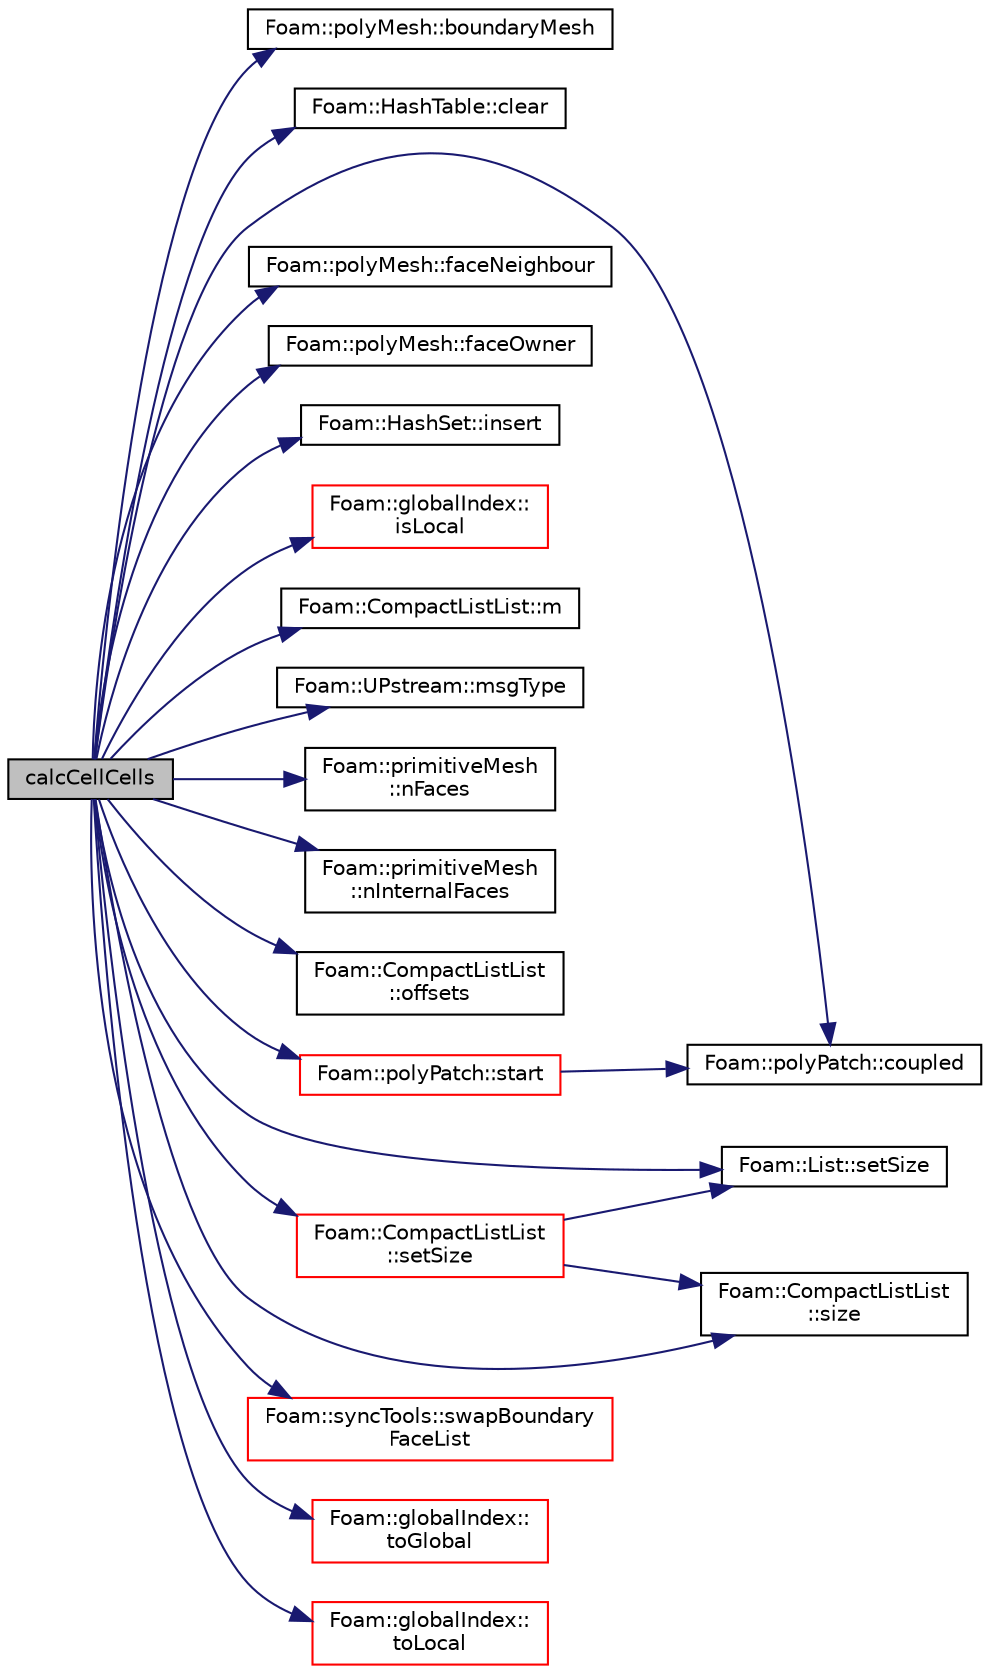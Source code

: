 digraph "calcCellCells"
{
  bgcolor="transparent";
  edge [fontname="Helvetica",fontsize="10",labelfontname="Helvetica",labelfontsize="10"];
  node [fontname="Helvetica",fontsize="10",shape=record];
  rankdir="LR";
  Node1447 [label="calcCellCells",height=0.2,width=0.4,color="black", fillcolor="grey75", style="filled", fontcolor="black"];
  Node1447 -> Node1448 [color="midnightblue",fontsize="10",style="solid",fontname="Helvetica"];
  Node1448 [label="Foam::polyMesh::boundaryMesh",height=0.2,width=0.4,color="black",URL="$a28565.html#a9f2b68c134340291eda6197f47f25484",tooltip="Return boundary mesh. "];
  Node1447 -> Node1449 [color="midnightblue",fontsize="10",style="solid",fontname="Helvetica"];
  Node1449 [label="Foam::HashTable::clear",height=0.2,width=0.4,color="black",URL="$a26841.html#ac8bb3912a3ce86b15842e79d0b421204",tooltip="Clear all entries from table. "];
  Node1447 -> Node1450 [color="midnightblue",fontsize="10",style="solid",fontname="Helvetica"];
  Node1450 [label="Foam::polyPatch::coupled",height=0.2,width=0.4,color="black",URL="$a28633.html#a39c01db0e66d00fe0621a0c7e5fc4ead",tooltip="Return true if this patch is geometrically coupled (i.e. faces and. "];
  Node1447 -> Node1451 [color="midnightblue",fontsize="10",style="solid",fontname="Helvetica"];
  Node1451 [label="Foam::polyMesh::faceNeighbour",height=0.2,width=0.4,color="black",URL="$a28565.html#a9fb57b52c700ed61f09ada65412d13e3",tooltip="Return face neighbour. "];
  Node1447 -> Node1452 [color="midnightblue",fontsize="10",style="solid",fontname="Helvetica"];
  Node1452 [label="Foam::polyMesh::faceOwner",height=0.2,width=0.4,color="black",URL="$a28565.html#a57752b49bfee23ca1944c3fb0493974f",tooltip="Return face owner. "];
  Node1447 -> Node1453 [color="midnightblue",fontsize="10",style="solid",fontname="Helvetica"];
  Node1453 [label="Foam::HashSet::insert",height=0.2,width=0.4,color="black",URL="$a26829.html#a49f0753d9652681fc3a81f59951a0ad7",tooltip="Insert a new entry. "];
  Node1447 -> Node1454 [color="midnightblue",fontsize="10",style="solid",fontname="Helvetica"];
  Node1454 [label="Foam::globalIndex::\lisLocal",height=0.2,width=0.4,color="red",URL="$a28481.html#aff6dbd43e99cc9667fe841c1d67046b2",tooltip="Is on local processor. "];
  Node1447 -> Node1456 [color="midnightblue",fontsize="10",style="solid",fontname="Helvetica"];
  Node1456 [label="Foam::CompactListList::m",height=0.2,width=0.4,color="black",URL="$a22445.html#a410dd9d06baf2ce8f9cff0a1331fbde0",tooltip="Return the packed matrix of data. "];
  Node1447 -> Node1457 [color="midnightblue",fontsize="10",style="solid",fontname="Helvetica"];
  Node1457 [label="Foam::UPstream::msgType",height=0.2,width=0.4,color="black",URL="$a27377.html#ae5b8fe6652f6320aa6c7f5c44b6f01b7",tooltip="Message tag of standard messages. "];
  Node1447 -> Node1458 [color="midnightblue",fontsize="10",style="solid",fontname="Helvetica"];
  Node1458 [label="Foam::primitiveMesh\l::nFaces",height=0.2,width=0.4,color="black",URL="$a28685.html#abe602c985a3c9ffa67176e969e77ca6f"];
  Node1447 -> Node1459 [color="midnightblue",fontsize="10",style="solid",fontname="Helvetica"];
  Node1459 [label="Foam::primitiveMesh\l::nInternalFaces",height=0.2,width=0.4,color="black",URL="$a28685.html#aa6c7965af1f30d16d9125deb981cbdb0"];
  Node1447 -> Node1460 [color="midnightblue",fontsize="10",style="solid",fontname="Helvetica"];
  Node1460 [label="Foam::CompactListList\l::offsets",height=0.2,width=0.4,color="black",URL="$a22445.html#acd9f4cd7dadc2ec3fec5c41a68ce3cc5",tooltip="Return the offset table (= size()+1) "];
  Node1447 -> Node1461 [color="midnightblue",fontsize="10",style="solid",fontname="Helvetica"];
  Node1461 [label="Foam::CompactListList\l::setSize",height=0.2,width=0.4,color="red",URL="$a22445.html#af3583086fd372b92d02566648e367596",tooltip="Reset size of CompactListList. "];
  Node1461 -> Node1511 [color="midnightblue",fontsize="10",style="solid",fontname="Helvetica"];
  Node1511 [label="Foam::List::setSize",height=0.2,width=0.4,color="black",URL="$a26833.html#aedb985ffeaf1bdbfeccc2a8730405703",tooltip="Reset size of List. "];
  Node1461 -> Node1513 [color="midnightblue",fontsize="10",style="solid",fontname="Helvetica"];
  Node1513 [label="Foam::CompactListList\l::size",height=0.2,width=0.4,color="black",URL="$a22445.html#a47b3bf30da1eb3ab8076b5fbe00e0494",tooltip="Return the primary size, i.e. the number of rows. "];
  Node1447 -> Node1511 [color="midnightblue",fontsize="10",style="solid",fontname="Helvetica"];
  Node1447 -> Node1513 [color="midnightblue",fontsize="10",style="solid",fontname="Helvetica"];
  Node1447 -> Node1514 [color="midnightblue",fontsize="10",style="solid",fontname="Helvetica"];
  Node1514 [label="Foam::polyPatch::start",height=0.2,width=0.4,color="red",URL="$a28633.html#a6bfd3e3abb11e98bdb4b98671cec1234",tooltip="Return start label of this patch in the polyMesh face list. "];
  Node1514 -> Node1450 [color="midnightblue",fontsize="10",style="solid",fontname="Helvetica"];
  Node1447 -> Node1521 [color="midnightblue",fontsize="10",style="solid",fontname="Helvetica"];
  Node1521 [label="Foam::syncTools::swapBoundary\lFaceList",height=0.2,width=0.4,color="red",URL="$a28657.html#a30e4f2ce2c2399c35f5d674bdb7c07fd",tooltip="Swap coupled boundary face values. "];
  Node1447 -> Node1831 [color="midnightblue",fontsize="10",style="solid",fontname="Helvetica"];
  Node1831 [label="Foam::globalIndex::\ltoGlobal",height=0.2,width=0.4,color="red",URL="$a28481.html#a6e3eb58016c27d6ea3dddea039e43ed5",tooltip="From local to global. "];
  Node1447 -> Node1832 [color="midnightblue",fontsize="10",style="solid",fontname="Helvetica"];
  Node1832 [label="Foam::globalIndex::\ltoLocal",height=0.2,width=0.4,color="red",URL="$a28481.html#adb55002664ead0ff139348c2cabc9a6e",tooltip="From global to local on current processor. "];
}
